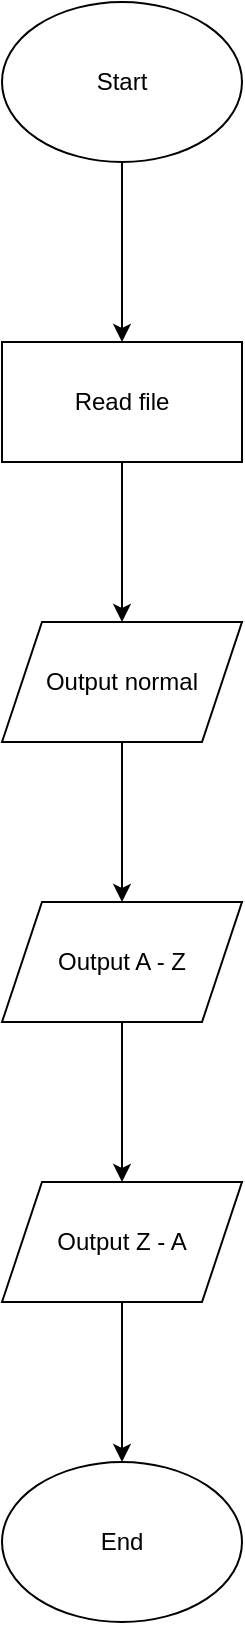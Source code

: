 <mxfile version="25.0.3">
  <diagram name="หน้า-1" id="8vJ8bY2HVFIKqlp2jgMr">
    <mxGraphModel dx="1050" dy="530" grid="1" gridSize="10" guides="1" tooltips="1" connect="1" arrows="1" fold="1" page="1" pageScale="1" pageWidth="827" pageHeight="1169" math="0" shadow="0">
      <root>
        <mxCell id="0" />
        <mxCell id="1" parent="0" />
        <mxCell id="p9Rgr9emukHF9viBr9pc-3" value="" style="edgeStyle=orthogonalEdgeStyle;rounded=0;orthogonalLoop=1;jettySize=auto;html=1;" edge="1" parent="1" source="p9Rgr9emukHF9viBr9pc-1" target="p9Rgr9emukHF9viBr9pc-2">
          <mxGeometry relative="1" as="geometry" />
        </mxCell>
        <mxCell id="p9Rgr9emukHF9viBr9pc-1" value="Start" style="ellipse;whiteSpace=wrap;html=1;" vertex="1" parent="1">
          <mxGeometry x="354" y="10" width="120" height="80" as="geometry" />
        </mxCell>
        <mxCell id="p9Rgr9emukHF9viBr9pc-5" value="" style="edgeStyle=orthogonalEdgeStyle;rounded=0;orthogonalLoop=1;jettySize=auto;html=1;" edge="1" parent="1" source="p9Rgr9emukHF9viBr9pc-2" target="p9Rgr9emukHF9viBr9pc-4">
          <mxGeometry relative="1" as="geometry" />
        </mxCell>
        <mxCell id="p9Rgr9emukHF9viBr9pc-2" value="Read file" style="whiteSpace=wrap;html=1;" vertex="1" parent="1">
          <mxGeometry x="354" y="180" width="120" height="60" as="geometry" />
        </mxCell>
        <mxCell id="p9Rgr9emukHF9viBr9pc-7" value="" style="edgeStyle=orthogonalEdgeStyle;rounded=0;orthogonalLoop=1;jettySize=auto;html=1;" edge="1" parent="1" source="p9Rgr9emukHF9viBr9pc-4" target="p9Rgr9emukHF9viBr9pc-6">
          <mxGeometry relative="1" as="geometry" />
        </mxCell>
        <mxCell id="p9Rgr9emukHF9viBr9pc-4" value="Output normal" style="shape=parallelogram;perimeter=parallelogramPerimeter;whiteSpace=wrap;html=1;fixedSize=1;" vertex="1" parent="1">
          <mxGeometry x="354" y="320" width="120" height="60" as="geometry" />
        </mxCell>
        <mxCell id="p9Rgr9emukHF9viBr9pc-9" value="" style="edgeStyle=orthogonalEdgeStyle;rounded=0;orthogonalLoop=1;jettySize=auto;html=1;" edge="1" parent="1" source="p9Rgr9emukHF9viBr9pc-6" target="p9Rgr9emukHF9viBr9pc-8">
          <mxGeometry relative="1" as="geometry" />
        </mxCell>
        <mxCell id="p9Rgr9emukHF9viBr9pc-6" value="Output A - Z" style="shape=parallelogram;perimeter=parallelogramPerimeter;whiteSpace=wrap;html=1;fixedSize=1;" vertex="1" parent="1">
          <mxGeometry x="354" y="460" width="120" height="60" as="geometry" />
        </mxCell>
        <mxCell id="p9Rgr9emukHF9viBr9pc-11" value="" style="edgeStyle=orthogonalEdgeStyle;rounded=0;orthogonalLoop=1;jettySize=auto;html=1;" edge="1" parent="1" source="p9Rgr9emukHF9viBr9pc-8" target="p9Rgr9emukHF9viBr9pc-10">
          <mxGeometry relative="1" as="geometry" />
        </mxCell>
        <mxCell id="p9Rgr9emukHF9viBr9pc-8" value="Output Z - A" style="shape=parallelogram;perimeter=parallelogramPerimeter;whiteSpace=wrap;html=1;fixedSize=1;" vertex="1" parent="1">
          <mxGeometry x="354" y="600" width="120" height="60" as="geometry" />
        </mxCell>
        <mxCell id="p9Rgr9emukHF9viBr9pc-10" value="End" style="ellipse;whiteSpace=wrap;html=1;" vertex="1" parent="1">
          <mxGeometry x="354" y="740" width="120" height="80" as="geometry" />
        </mxCell>
      </root>
    </mxGraphModel>
  </diagram>
</mxfile>
